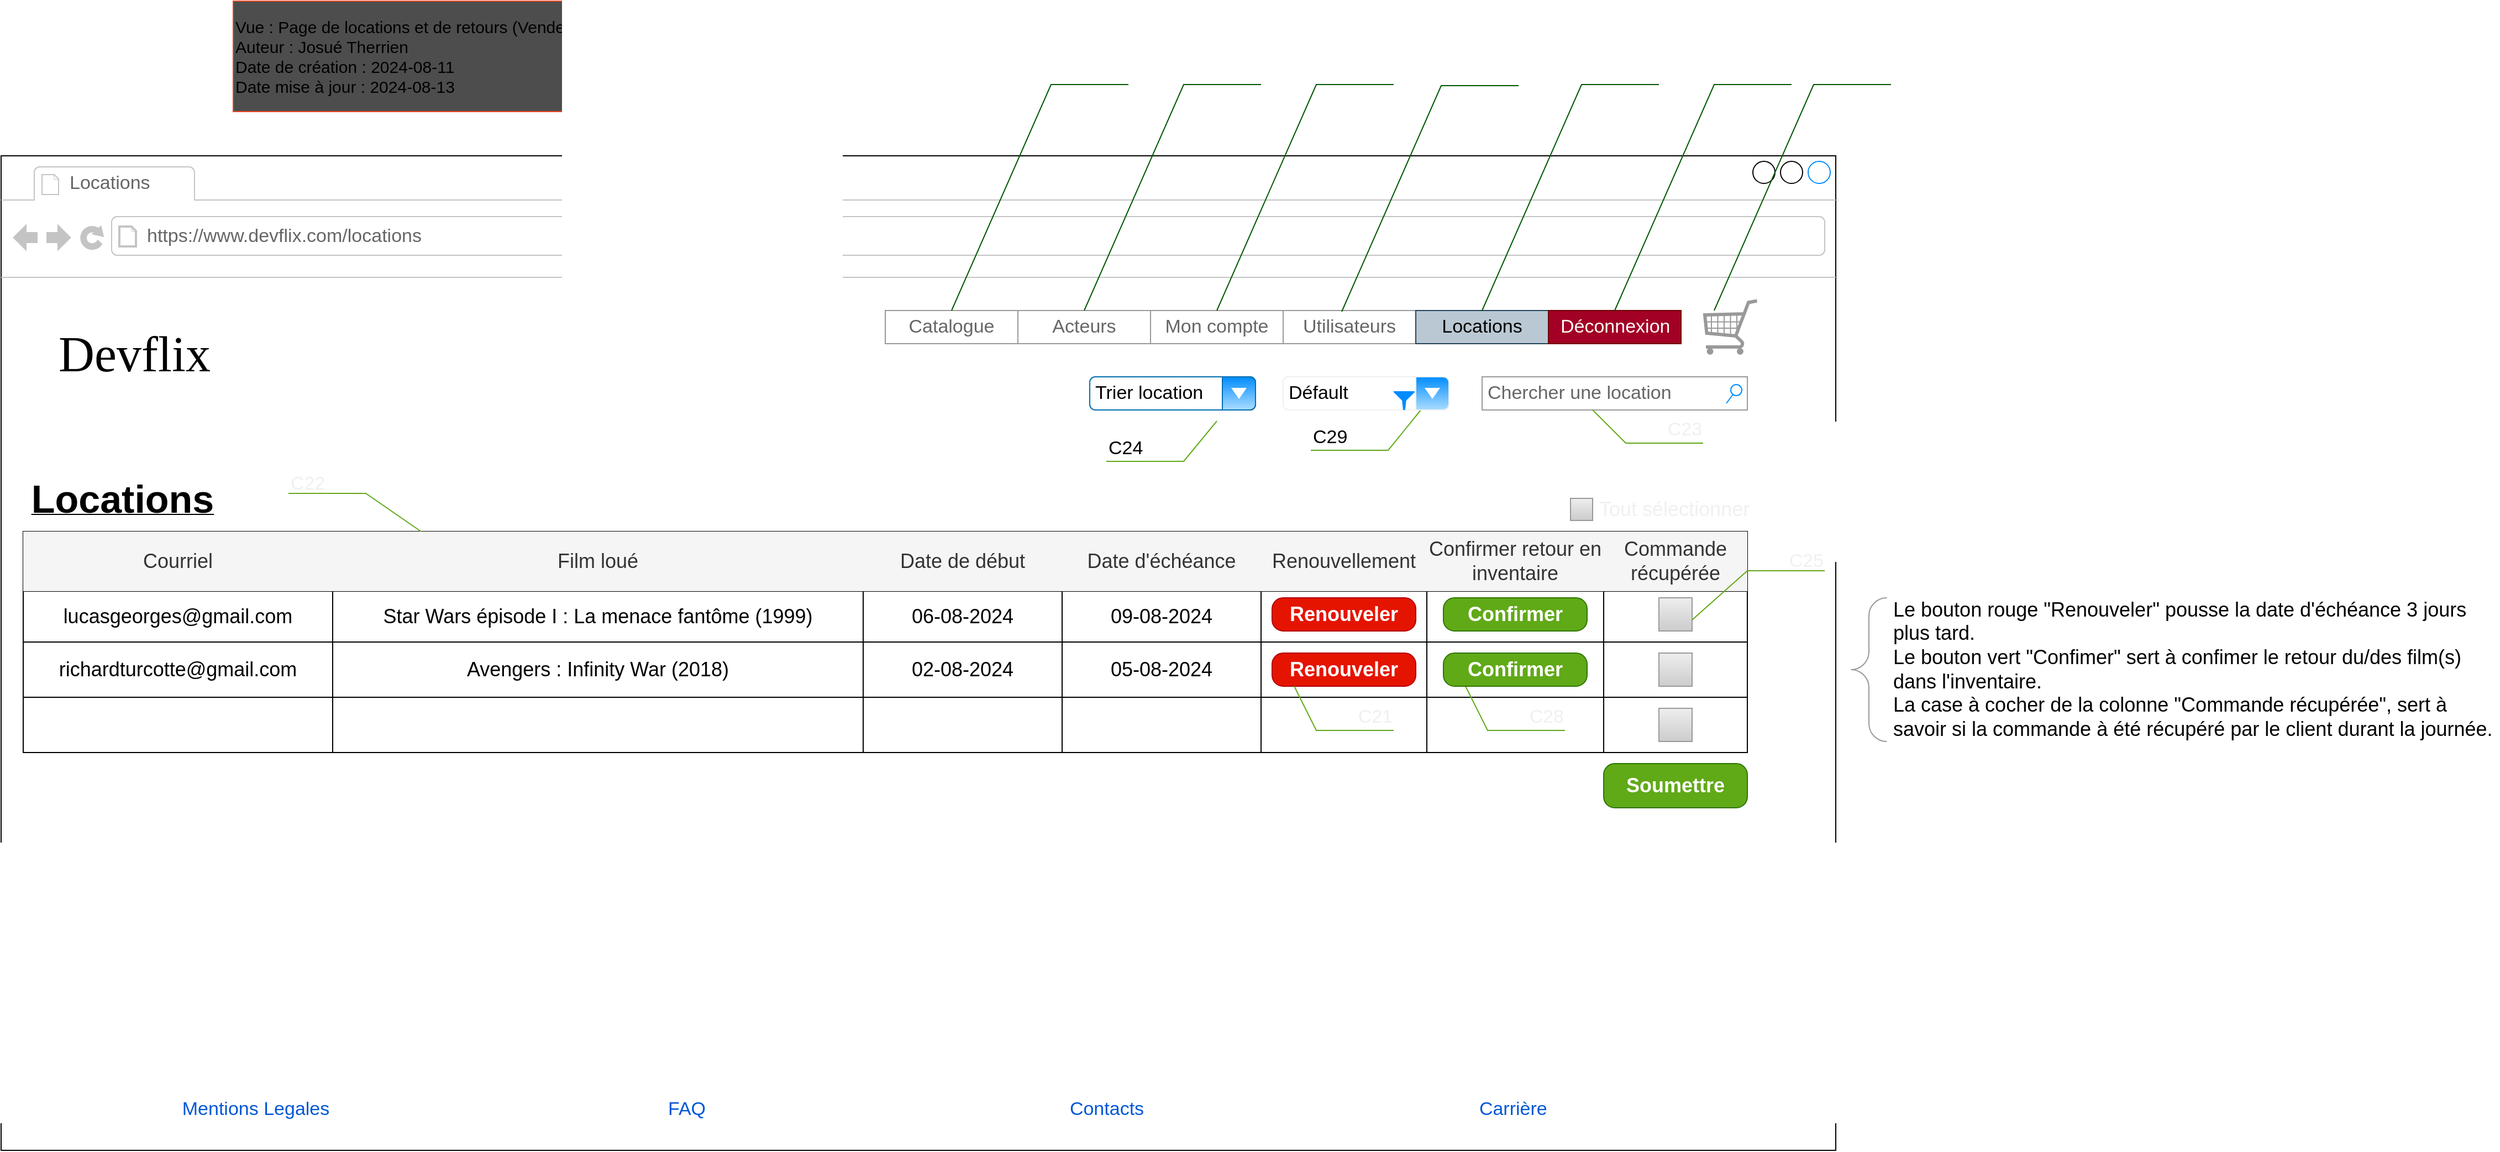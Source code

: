 <mxfile version="21.7.5" type="device">
  <diagram name="Page-1" id="HVN4WzkarxbkS2Vz0N3N">
    <mxGraphModel dx="2607" dy="2435" grid="1" gridSize="10" guides="1" tooltips="1" connect="1" arrows="1" fold="1" page="1" pageScale="1" pageWidth="1600" pageHeight="900" math="0" shadow="0">
      <root>
        <mxCell id="0" />
        <mxCell id="1" parent="0" />
        <mxCell id="bEMmbT1j2NkxgSVrj1q9-1" value="" style="strokeWidth=1;shadow=0;dashed=0;align=center;html=1;shape=mxgraph.mockup.containers.browserWindow;rSize=0;strokeColor2=#008cff;strokeColor3=#c4c4c4;mainText=,;recursiveResize=0;whiteSpace=wrap;spacingTop=0;horizontal=1;fontSize=20;" parent="1" vertex="1">
          <mxGeometry width="1660" height="900" as="geometry" />
        </mxCell>
        <mxCell id="bEMmbT1j2NkxgSVrj1q9-2" value="Locations" style="strokeWidth=1;shadow=0;dashed=0;align=center;html=1;shape=mxgraph.mockup.containers.anchor;fontSize=17;fontColor=#666666;align=left;whiteSpace=wrap;" parent="bEMmbT1j2NkxgSVrj1q9-1" vertex="1">
          <mxGeometry x="60" y="12" width="110" height="26" as="geometry" />
        </mxCell>
        <mxCell id="bEMmbT1j2NkxgSVrj1q9-3" value="https://www.devflix.com/locations" style="strokeWidth=1;shadow=0;dashed=0;align=center;html=1;shape=mxgraph.mockup.containers.anchor;rSize=0;fontSize=17;fontColor=#666666;align=left;" parent="bEMmbT1j2NkxgSVrj1q9-1" vertex="1">
          <mxGeometry x="130" y="60" width="250" height="26" as="geometry" />
        </mxCell>
        <mxCell id="bEMmbT1j2NkxgSVrj1q9-4" value="Chercher une location" style="strokeWidth=1;shadow=0;dashed=0;align=center;html=1;shape=mxgraph.mockup.forms.searchBox;strokeColor=#999999;mainText=;strokeColor2=#008cff;fontColor=#666666;fontSize=17;align=left;spacingLeft=3;whiteSpace=wrap;container=1;" parent="bEMmbT1j2NkxgSVrj1q9-1" vertex="1">
          <mxGeometry x="1340" y="200" width="240" height="30" as="geometry" />
        </mxCell>
        <mxCell id="bEMmbT1j2NkxgSVrj1q9-5" value="&lt;b&gt;&lt;u&gt;&lt;font style=&quot;font-size: 35px;&quot;&gt;Locations&lt;/font&gt;&lt;/u&gt;&lt;/b&gt;" style="text;html=1;strokeColor=none;fillColor=none;align=center;verticalAlign=middle;whiteSpace=wrap;rounded=0;" parent="bEMmbT1j2NkxgSVrj1q9-1" vertex="1">
          <mxGeometry x="20" y="280" width="180" height="60" as="geometry" />
        </mxCell>
        <mxCell id="bEMmbT1j2NkxgSVrj1q9-6" value="C29" style="strokeWidth=1;shadow=0;dashed=0;align=center;html=1;shape=mxgraph.mockup.text.callout;linkText=;textSize=17;textColor=#666666;callDir=SW;callStyle=line;fontSize=17;align=left;verticalAlign=bottom;strokeColor=#60A917;" parent="bEMmbT1j2NkxgSVrj1q9-1" vertex="1">
          <mxGeometry x="1185" y="229.5" width="100" height="37" as="geometry" />
        </mxCell>
        <mxCell id="bEMmbT1j2NkxgSVrj1q9-7" value="&lt;font color=&quot;#f0f0f0&quot;&gt;C23&lt;/font&gt;" style="strokeWidth=1;shadow=0;dashed=0;align=center;html=1;shape=mxgraph.mockup.text.callout;linkText=;textSize=17;textColor=#666666;callDir=SE;callStyle=line;fontSize=17;fontColor=#666666;align=right;verticalAlign=bottom;strokeColor=#60A917;" parent="bEMmbT1j2NkxgSVrj1q9-1" vertex="1">
          <mxGeometry x="1440" y="230" width="100" height="30" as="geometry" />
        </mxCell>
        <mxCell id="bEMmbT1j2NkxgSVrj1q9-9" value="&lt;font color=&quot;#000000&quot;&gt;Défault&lt;/font&gt;" style="strokeWidth=1;shadow=0;dashed=0;align=center;html=1;shape=mxgraph.mockup.forms.comboBox;strokeColor=#F0F0F0;fillColor=#008CFF;align=left;fillColor2=#aaddff;mainText=;fontColor=#ffffff;fontSize=17;spacingLeft=3;labelBackgroundColor=none;" parent="bEMmbT1j2NkxgSVrj1q9-1" vertex="1">
          <mxGeometry x="1160" y="200" width="150" height="30" as="geometry" />
        </mxCell>
        <mxCell id="bEMmbT1j2NkxgSVrj1q9-10" value="" style="sketch=0;aspect=fixed;pointerEvents=1;shadow=0;dashed=0;html=1;strokeColor=none;labelPosition=center;verticalLabelPosition=bottom;verticalAlign=top;align=center;fillColor=#008cff;shape=mxgraph.mscae.enterprise.filter;container=1;" parent="bEMmbT1j2NkxgSVrj1q9-1" vertex="1">
          <mxGeometry x="1260" y="213" width="18.89" height="17" as="geometry">
            <mxRectangle x="580" y="120" width="50" height="40" as="alternateBounds" />
          </mxGeometry>
        </mxCell>
        <mxCell id="bEMmbT1j2NkxgSVrj1q9-11" value="" style="shape=table;startSize=0;container=1;collapsible=0;childLayout=tableLayout;fontSize=18;" parent="bEMmbT1j2NkxgSVrj1q9-1" vertex="1">
          <mxGeometry x="20" y="340" width="1560" height="200" as="geometry" />
        </mxCell>
        <mxCell id="bEMmbT1j2NkxgSVrj1q9-12" style="shape=tableRow;horizontal=0;startSize=0;swimlaneHead=0;swimlaneBody=0;strokeColor=inherit;top=0;left=0;bottom=0;right=0;collapsible=0;dropTarget=0;fillColor=none;points=[[0,0.5],[1,0.5]];portConstraint=eastwest;fontSize=18;" parent="bEMmbT1j2NkxgSVrj1q9-11" vertex="1">
          <mxGeometry width="1560" height="54" as="geometry" />
        </mxCell>
        <mxCell id="bEMmbT1j2NkxgSVrj1q9-13" value="Courriel" style="shape=partialRectangle;html=1;whiteSpace=wrap;connectable=0;overflow=hidden;top=0;left=0;bottom=0;right=0;pointerEvents=1;fontSize=18;fillColor=#f5f5f5;strokeColor=#666666;strokeWidth=1;fillStyle=auto;fontColor=#333333;" parent="bEMmbT1j2NkxgSVrj1q9-12" vertex="1">
          <mxGeometry width="280" height="54" as="geometry">
            <mxRectangle width="280" height="54" as="alternateBounds" />
          </mxGeometry>
        </mxCell>
        <mxCell id="bEMmbT1j2NkxgSVrj1q9-14" value="Film loué" style="shape=partialRectangle;html=1;whiteSpace=wrap;connectable=0;strokeColor=#666666;overflow=hidden;fillColor=#f5f5f5;top=0;left=0;bottom=0;right=0;pointerEvents=1;fontSize=18;fontColor=#333333;" parent="bEMmbT1j2NkxgSVrj1q9-12" vertex="1">
          <mxGeometry x="280" width="480" height="54" as="geometry">
            <mxRectangle width="480" height="54" as="alternateBounds" />
          </mxGeometry>
        </mxCell>
        <mxCell id="bEMmbT1j2NkxgSVrj1q9-15" value="Date de début" style="shape=partialRectangle;html=1;whiteSpace=wrap;connectable=0;strokeColor=#666666;overflow=hidden;fillColor=#f5f5f5;top=0;left=0;bottom=0;right=0;pointerEvents=1;fontSize=18;fontColor=#333333;" parent="bEMmbT1j2NkxgSVrj1q9-12" vertex="1">
          <mxGeometry x="760" width="180" height="54" as="geometry">
            <mxRectangle width="180" height="54" as="alternateBounds" />
          </mxGeometry>
        </mxCell>
        <mxCell id="bEMmbT1j2NkxgSVrj1q9-16" value="Date d&#39;échéance" style="shape=partialRectangle;html=1;whiteSpace=wrap;connectable=0;strokeColor=#666666;overflow=hidden;fillColor=#f5f5f5;top=0;left=0;bottom=0;right=0;pointerEvents=1;fontSize=18;fontColor=#333333;" parent="bEMmbT1j2NkxgSVrj1q9-12" vertex="1">
          <mxGeometry x="940" width="180" height="54" as="geometry">
            <mxRectangle width="180" height="54" as="alternateBounds" />
          </mxGeometry>
        </mxCell>
        <mxCell id="bEMmbT1j2NkxgSVrj1q9-17" value="Renouvellement" style="shape=partialRectangle;html=1;whiteSpace=wrap;connectable=0;strokeColor=#666666;overflow=hidden;fillColor=#f5f5f5;top=0;left=0;bottom=0;right=0;pointerEvents=1;fontSize=18;fontColor=#333333;" parent="bEMmbT1j2NkxgSVrj1q9-12" vertex="1">
          <mxGeometry x="1120" width="150" height="54" as="geometry">
            <mxRectangle width="150" height="54" as="alternateBounds" />
          </mxGeometry>
        </mxCell>
        <mxCell id="bEMmbT1j2NkxgSVrj1q9-74" value="Confirmer retour en inventaire" style="shape=partialRectangle;html=1;whiteSpace=wrap;connectable=0;strokeColor=#666666;overflow=hidden;fillColor=#f5f5f5;top=0;left=0;bottom=0;right=0;pointerEvents=1;fontSize=18;fontColor=#333333;" parent="bEMmbT1j2NkxgSVrj1q9-12" vertex="1">
          <mxGeometry x="1270" width="160" height="54" as="geometry">
            <mxRectangle width="160" height="54" as="alternateBounds" />
          </mxGeometry>
        </mxCell>
        <mxCell id="BPPYJYvA0qmpn3tpTG_3-31" value="Commande récupérée" style="shape=partialRectangle;html=1;whiteSpace=wrap;connectable=0;strokeColor=#666666;overflow=hidden;fillColor=#f5f5f5;top=0;left=0;bottom=0;right=0;pointerEvents=1;fontSize=18;fontColor=#333333;" parent="bEMmbT1j2NkxgSVrj1q9-12" vertex="1">
          <mxGeometry x="1430" width="130" height="54" as="geometry">
            <mxRectangle width="130" height="54" as="alternateBounds" />
          </mxGeometry>
        </mxCell>
        <mxCell id="bEMmbT1j2NkxgSVrj1q9-18" value="" style="shape=tableRow;horizontal=0;startSize=0;swimlaneHead=0;swimlaneBody=0;strokeColor=inherit;top=0;left=0;bottom=0;right=0;collapsible=0;dropTarget=0;fillColor=none;points=[[0,0.5],[1,0.5]];portConstraint=eastwest;fontSize=18;" parent="bEMmbT1j2NkxgSVrj1q9-11" vertex="1">
          <mxGeometry y="54" width="1560" height="46" as="geometry" />
        </mxCell>
        <mxCell id="bEMmbT1j2NkxgSVrj1q9-19" value="lucasgeorges@gmail.com" style="shape=partialRectangle;html=1;whiteSpace=wrap;connectable=0;strokeColor=inherit;overflow=hidden;fillColor=none;top=0;left=0;bottom=0;right=0;pointerEvents=1;fontSize=18;" parent="bEMmbT1j2NkxgSVrj1q9-18" vertex="1">
          <mxGeometry width="280" height="46" as="geometry">
            <mxRectangle width="280" height="46" as="alternateBounds" />
          </mxGeometry>
        </mxCell>
        <mxCell id="bEMmbT1j2NkxgSVrj1q9-20" value="Star Wars épisode I : La menace fantôme (1999)" style="shape=partialRectangle;html=1;whiteSpace=wrap;connectable=0;strokeColor=inherit;overflow=hidden;fillColor=none;top=0;left=0;bottom=0;right=0;pointerEvents=1;fontSize=18;" parent="bEMmbT1j2NkxgSVrj1q9-18" vertex="1">
          <mxGeometry x="280" width="480" height="46" as="geometry">
            <mxRectangle width="480" height="46" as="alternateBounds" />
          </mxGeometry>
        </mxCell>
        <mxCell id="bEMmbT1j2NkxgSVrj1q9-21" value="06-08-2024" style="shape=partialRectangle;html=1;whiteSpace=wrap;connectable=0;strokeColor=inherit;overflow=hidden;fillColor=none;top=0;left=0;bottom=0;right=0;pointerEvents=1;fontSize=18;" parent="bEMmbT1j2NkxgSVrj1q9-18" vertex="1">
          <mxGeometry x="760" width="180" height="46" as="geometry">
            <mxRectangle width="180" height="46" as="alternateBounds" />
          </mxGeometry>
        </mxCell>
        <mxCell id="bEMmbT1j2NkxgSVrj1q9-22" value="09-08-2024" style="shape=partialRectangle;html=1;whiteSpace=wrap;connectable=0;strokeColor=inherit;overflow=hidden;fillColor=none;top=0;left=0;bottom=0;right=0;pointerEvents=1;fontSize=18;" parent="bEMmbT1j2NkxgSVrj1q9-18" vertex="1">
          <mxGeometry x="940" width="180" height="46" as="geometry">
            <mxRectangle width="180" height="46" as="alternateBounds" />
          </mxGeometry>
        </mxCell>
        <mxCell id="bEMmbT1j2NkxgSVrj1q9-23" style="shape=partialRectangle;html=1;whiteSpace=wrap;connectable=0;strokeColor=inherit;overflow=hidden;fillColor=none;top=0;left=0;bottom=0;right=0;pointerEvents=1;fontSize=18;" parent="bEMmbT1j2NkxgSVrj1q9-18" vertex="1">
          <mxGeometry x="1120" width="150" height="46" as="geometry">
            <mxRectangle width="150" height="46" as="alternateBounds" />
          </mxGeometry>
        </mxCell>
        <mxCell id="bEMmbT1j2NkxgSVrj1q9-75" style="shape=partialRectangle;html=1;whiteSpace=wrap;connectable=0;strokeColor=inherit;overflow=hidden;fillColor=none;top=0;left=0;bottom=0;right=0;pointerEvents=1;fontSize=18;" parent="bEMmbT1j2NkxgSVrj1q9-18" vertex="1">
          <mxGeometry x="1270" width="160" height="46" as="geometry">
            <mxRectangle width="160" height="46" as="alternateBounds" />
          </mxGeometry>
        </mxCell>
        <mxCell id="BPPYJYvA0qmpn3tpTG_3-32" style="shape=partialRectangle;html=1;whiteSpace=wrap;connectable=0;strokeColor=inherit;overflow=hidden;fillColor=none;top=0;left=0;bottom=0;right=0;pointerEvents=1;fontSize=18;" parent="bEMmbT1j2NkxgSVrj1q9-18" vertex="1">
          <mxGeometry x="1430" width="130" height="46" as="geometry">
            <mxRectangle width="130" height="46" as="alternateBounds" />
          </mxGeometry>
        </mxCell>
        <mxCell id="bEMmbT1j2NkxgSVrj1q9-24" value="" style="shape=tableRow;horizontal=0;startSize=0;swimlaneHead=0;swimlaneBody=0;strokeColor=inherit;top=0;left=0;bottom=0;right=0;collapsible=0;dropTarget=0;fillColor=none;points=[[0,0.5],[1,0.5]];portConstraint=eastwest;fontSize=18;" parent="bEMmbT1j2NkxgSVrj1q9-11" vertex="1">
          <mxGeometry y="100" width="1560" height="50" as="geometry" />
        </mxCell>
        <mxCell id="bEMmbT1j2NkxgSVrj1q9-25" value="richardturcotte@gmail.com" style="shape=partialRectangle;html=1;whiteSpace=wrap;connectable=0;overflow=hidden;top=0;left=0;bottom=0;right=0;pointerEvents=1;fontSize=18;fillColor=none;" parent="bEMmbT1j2NkxgSVrj1q9-24" vertex="1">
          <mxGeometry width="280" height="50" as="geometry">
            <mxRectangle width="280" height="50" as="alternateBounds" />
          </mxGeometry>
        </mxCell>
        <mxCell id="bEMmbT1j2NkxgSVrj1q9-26" value="Avengers : Infinity War (2018)" style="shape=partialRectangle;html=1;whiteSpace=wrap;connectable=0;overflow=hidden;top=0;left=0;bottom=0;right=0;pointerEvents=1;fontSize=18;fillColor=none;" parent="bEMmbT1j2NkxgSVrj1q9-24" vertex="1">
          <mxGeometry x="280" width="480" height="50" as="geometry">
            <mxRectangle width="480" height="50" as="alternateBounds" />
          </mxGeometry>
        </mxCell>
        <mxCell id="bEMmbT1j2NkxgSVrj1q9-27" value="02-08-2024" style="shape=partialRectangle;html=1;whiteSpace=wrap;connectable=0;overflow=hidden;top=0;left=0;bottom=0;right=0;pointerEvents=1;fontSize=18;fillColor=none;" parent="bEMmbT1j2NkxgSVrj1q9-24" vertex="1">
          <mxGeometry x="760" width="180" height="50" as="geometry">
            <mxRectangle width="180" height="50" as="alternateBounds" />
          </mxGeometry>
        </mxCell>
        <mxCell id="bEMmbT1j2NkxgSVrj1q9-28" value="05-08-2024" style="shape=partialRectangle;html=1;whiteSpace=wrap;connectable=0;overflow=hidden;top=0;left=0;bottom=0;right=0;pointerEvents=1;fontSize=18;fillColor=none;" parent="bEMmbT1j2NkxgSVrj1q9-24" vertex="1">
          <mxGeometry x="940" width="180" height="50" as="geometry">
            <mxRectangle width="180" height="50" as="alternateBounds" />
          </mxGeometry>
        </mxCell>
        <mxCell id="bEMmbT1j2NkxgSVrj1q9-29" style="shape=partialRectangle;html=1;whiteSpace=wrap;connectable=0;overflow=hidden;top=0;left=0;bottom=0;right=0;pointerEvents=1;fontSize=18;fillColor=none;" parent="bEMmbT1j2NkxgSVrj1q9-24" vertex="1">
          <mxGeometry x="1120" width="150" height="50" as="geometry">
            <mxRectangle width="150" height="50" as="alternateBounds" />
          </mxGeometry>
        </mxCell>
        <mxCell id="bEMmbT1j2NkxgSVrj1q9-76" style="shape=partialRectangle;html=1;whiteSpace=wrap;connectable=0;overflow=hidden;top=0;left=0;bottom=0;right=0;pointerEvents=1;fontSize=18;fillColor=none;" parent="bEMmbT1j2NkxgSVrj1q9-24" vertex="1">
          <mxGeometry x="1270" width="160" height="50" as="geometry">
            <mxRectangle width="160" height="50" as="alternateBounds" />
          </mxGeometry>
        </mxCell>
        <mxCell id="BPPYJYvA0qmpn3tpTG_3-33" style="shape=partialRectangle;html=1;whiteSpace=wrap;connectable=0;overflow=hidden;top=0;left=0;bottom=0;right=0;pointerEvents=1;fontSize=18;fillColor=none;" parent="bEMmbT1j2NkxgSVrj1q9-24" vertex="1">
          <mxGeometry x="1430" width="130" height="50" as="geometry">
            <mxRectangle width="130" height="50" as="alternateBounds" />
          </mxGeometry>
        </mxCell>
        <mxCell id="BPPYJYvA0qmpn3tpTG_3-24" style="shape=tableRow;horizontal=0;startSize=0;swimlaneHead=0;swimlaneBody=0;strokeColor=inherit;top=0;left=0;bottom=0;right=0;collapsible=0;dropTarget=0;fillColor=none;points=[[0,0.5],[1,0.5]];portConstraint=eastwest;fontSize=18;" parent="bEMmbT1j2NkxgSVrj1q9-11" vertex="1">
          <mxGeometry y="150" width="1560" height="50" as="geometry" />
        </mxCell>
        <mxCell id="BPPYJYvA0qmpn3tpTG_3-25" style="shape=partialRectangle;html=1;whiteSpace=wrap;connectable=0;overflow=hidden;top=0;left=0;bottom=0;right=0;pointerEvents=1;fontSize=18;fillColor=none;" parent="BPPYJYvA0qmpn3tpTG_3-24" vertex="1">
          <mxGeometry width="280" height="50" as="geometry">
            <mxRectangle width="280" height="50" as="alternateBounds" />
          </mxGeometry>
        </mxCell>
        <mxCell id="BPPYJYvA0qmpn3tpTG_3-26" style="shape=partialRectangle;html=1;whiteSpace=wrap;connectable=0;overflow=hidden;top=0;left=0;bottom=0;right=0;pointerEvents=1;fontSize=18;fillColor=none;" parent="BPPYJYvA0qmpn3tpTG_3-24" vertex="1">
          <mxGeometry x="280" width="480" height="50" as="geometry">
            <mxRectangle width="480" height="50" as="alternateBounds" />
          </mxGeometry>
        </mxCell>
        <mxCell id="BPPYJYvA0qmpn3tpTG_3-27" style="shape=partialRectangle;html=1;whiteSpace=wrap;connectable=0;overflow=hidden;top=0;left=0;bottom=0;right=0;pointerEvents=1;fontSize=18;fillColor=none;" parent="BPPYJYvA0qmpn3tpTG_3-24" vertex="1">
          <mxGeometry x="760" width="180" height="50" as="geometry">
            <mxRectangle width="180" height="50" as="alternateBounds" />
          </mxGeometry>
        </mxCell>
        <mxCell id="BPPYJYvA0qmpn3tpTG_3-28" style="shape=partialRectangle;html=1;whiteSpace=wrap;connectable=0;overflow=hidden;top=0;left=0;bottom=0;right=0;pointerEvents=1;fontSize=18;fillColor=none;" parent="BPPYJYvA0qmpn3tpTG_3-24" vertex="1">
          <mxGeometry x="940" width="180" height="50" as="geometry">
            <mxRectangle width="180" height="50" as="alternateBounds" />
          </mxGeometry>
        </mxCell>
        <mxCell id="BPPYJYvA0qmpn3tpTG_3-29" style="shape=partialRectangle;html=1;whiteSpace=wrap;connectable=0;overflow=hidden;top=0;left=0;bottom=0;right=0;pointerEvents=1;fontSize=18;fillColor=none;" parent="BPPYJYvA0qmpn3tpTG_3-24" vertex="1">
          <mxGeometry x="1120" width="150" height="50" as="geometry">
            <mxRectangle width="150" height="50" as="alternateBounds" />
          </mxGeometry>
        </mxCell>
        <mxCell id="BPPYJYvA0qmpn3tpTG_3-30" style="shape=partialRectangle;html=1;whiteSpace=wrap;connectable=0;overflow=hidden;top=0;left=0;bottom=0;right=0;pointerEvents=1;fontSize=18;fillColor=none;" parent="BPPYJYvA0qmpn3tpTG_3-24" vertex="1">
          <mxGeometry x="1270" width="160" height="50" as="geometry">
            <mxRectangle width="160" height="50" as="alternateBounds" />
          </mxGeometry>
        </mxCell>
        <mxCell id="BPPYJYvA0qmpn3tpTG_3-34" style="shape=partialRectangle;html=1;whiteSpace=wrap;connectable=0;overflow=hidden;top=0;left=0;bottom=0;right=0;pointerEvents=1;fontSize=18;fillColor=none;" parent="BPPYJYvA0qmpn3tpTG_3-24" vertex="1">
          <mxGeometry x="1430" width="130" height="50" as="geometry">
            <mxRectangle width="130" height="50" as="alternateBounds" />
          </mxGeometry>
        </mxCell>
        <mxCell id="bEMmbT1j2NkxgSVrj1q9-48" value="Mentions Legales" style="fillColor=none;strokeColor=none;html=1;fontColor=#0057D8;align=center;verticalAlign=middle;fontStyle=0;fontSize=17;" parent="bEMmbT1j2NkxgSVrj1q9-1" vertex="1">
          <mxGeometry x="105" y="825" width="250" height="75" as="geometry" />
        </mxCell>
        <mxCell id="bEMmbT1j2NkxgSVrj1q9-49" value="FAQ" style="fillColor=none;strokeColor=none;html=1;fontColor=#0057D8;align=center;verticalAlign=middle;fontStyle=0;fontSize=17;fontFamily=Helvetica;" parent="bEMmbT1j2NkxgSVrj1q9-1" vertex="1">
          <mxGeometry x="495" y="825" width="250" height="75" as="geometry" />
        </mxCell>
        <mxCell id="bEMmbT1j2NkxgSVrj1q9-50" value="Contacts" style="fillColor=none;strokeColor=none;html=1;fontColor=#0057D8;align=center;verticalAlign=middle;fontStyle=0;fontSize=17;fontFamily=Helvetica;" parent="bEMmbT1j2NkxgSVrj1q9-1" vertex="1">
          <mxGeometry x="875" y="825" width="250" height="75" as="geometry" />
        </mxCell>
        <mxCell id="bEMmbT1j2NkxgSVrj1q9-51" value="Carrière&amp;nbsp;" style="fillColor=none;strokeColor=none;html=1;fontColor=#0057D8;align=center;verticalAlign=middle;fontStyle=0;fontSize=17;fontFamily=Helvetica;" parent="bEMmbT1j2NkxgSVrj1q9-1" vertex="1">
          <mxGeometry x="1245" y="825" width="250" height="75" as="geometry" />
        </mxCell>
        <mxCell id="bEMmbT1j2NkxgSVrj1q9-52" value="Devflix" style="text;html=1;points=[];align=left;verticalAlign=top;spacingTop=-4;fontSize=45;fontFamily=Verdana;" parent="bEMmbT1j2NkxgSVrj1q9-1" vertex="1">
          <mxGeometry x="50" y="150" width="340" height="50" as="geometry" />
        </mxCell>
        <mxCell id="bEMmbT1j2NkxgSVrj1q9-53" value="&lt;font style=&quot;font-size: 18px;&quot;&gt;Renouveler&lt;/font&gt;" style="strokeWidth=1;shadow=0;dashed=0;align=center;html=1;shape=mxgraph.mockup.buttons.button;strokeColor=#B20000;mainText=;buttonStyle=round;fontSize=17;fontStyle=1;fillColor=#e51400;whiteSpace=wrap;fontColor=#ffffff;" parent="bEMmbT1j2NkxgSVrj1q9-1" vertex="1">
          <mxGeometry x="1150" y="450" width="130" height="30" as="geometry" />
        </mxCell>
        <mxCell id="bEMmbT1j2NkxgSVrj1q9-54" value="C21" style="strokeWidth=1;shadow=0;dashed=0;align=center;html=1;shape=mxgraph.mockup.text.callout;linkText=;textSize=17;textColor=#666666;callDir=SE;callStyle=line;fontSize=17;fontColor=#F0F0F0;align=right;verticalAlign=bottom;strokeColor=#60A917;" parent="bEMmbT1j2NkxgSVrj1q9-1" vertex="1">
          <mxGeometry x="1170" y="480" width="90" height="40" as="geometry" />
        </mxCell>
        <mxCell id="bEMmbT1j2NkxgSVrj1q9-80" value="C28" style="strokeWidth=1;shadow=0;dashed=0;align=center;html=1;shape=mxgraph.mockup.text.callout;linkText=;textSize=17;textColor=#666666;callDir=SE;callStyle=line;fontSize=17;fontColor=#F0F0F0;align=right;verticalAlign=bottom;strokeColor=#60A917;" parent="bEMmbT1j2NkxgSVrj1q9-1" vertex="1">
          <mxGeometry x="1325" y="480" width="90" height="40" as="geometry" />
        </mxCell>
        <mxCell id="bEMmbT1j2NkxgSVrj1q9-81" value="&lt;font style=&quot;font-size: 18px;&quot;&gt;Confirmer&lt;/font&gt;" style="strokeWidth=1;shadow=0;dashed=0;align=center;html=1;shape=mxgraph.mockup.buttons.button;strokeColor=#2D7600;fontColor=#ffffff;mainText=;buttonStyle=round;fontSize=17;fontStyle=1;fillColor=#60a917;whiteSpace=wrap;" parent="bEMmbT1j2NkxgSVrj1q9-1" vertex="1">
          <mxGeometry x="1305" y="450" width="130" height="30" as="geometry" />
        </mxCell>
        <mxCell id="bEMmbT1j2NkxgSVrj1q9-83" value="&lt;font style=&quot;font-size: 18px;&quot;&gt;Confirmer&lt;/font&gt;" style="strokeWidth=1;shadow=0;dashed=0;align=center;html=1;shape=mxgraph.mockup.buttons.button;strokeColor=#2D7600;fontColor=#ffffff;mainText=;buttonStyle=round;fontSize=17;fontStyle=1;fillColor=#60a917;whiteSpace=wrap;" parent="bEMmbT1j2NkxgSVrj1q9-1" vertex="1">
          <mxGeometry x="1305" y="400" width="130" height="30" as="geometry" />
        </mxCell>
        <mxCell id="bEMmbT1j2NkxgSVrj1q9-84" value="&lt;font style=&quot;font-size: 18px;&quot;&gt;Renouveler&lt;/font&gt;" style="strokeWidth=1;shadow=0;dashed=0;align=center;html=1;shape=mxgraph.mockup.buttons.button;strokeColor=#B20000;mainText=;buttonStyle=round;fontSize=17;fontStyle=1;fillColor=#e51400;whiteSpace=wrap;fontColor=#ffffff;" parent="bEMmbT1j2NkxgSVrj1q9-1" vertex="1">
          <mxGeometry x="1150.0" y="400" width="130" height="30" as="geometry" />
        </mxCell>
        <mxCell id="BPPYJYvA0qmpn3tpTG_3-35" value="" style="strokeWidth=1;shadow=0;dashed=0;align=center;html=1;shape=mxgraph.mockup.forms.rrect;rSize=0;fillColor=#eeeeee;strokeColor=#999999;gradientColor=#cccccc;align=left;spacingLeft=4;fontSize=17;fontColor=#666666;labelPosition=right;" parent="bEMmbT1j2NkxgSVrj1q9-1" vertex="1">
          <mxGeometry x="1500" y="400" width="30" height="30" as="geometry" />
        </mxCell>
        <mxCell id="BPPYJYvA0qmpn3tpTG_3-36" value="&lt;font style=&quot;font-size: 18px;&quot;&gt;Soumettre&lt;/font&gt;" style="strokeWidth=1;shadow=0;dashed=0;align=center;html=1;shape=mxgraph.mockup.buttons.button;strokeColor=#2D7600;fontColor=#ffffff;mainText=;buttonStyle=round;fontSize=17;fontStyle=1;fillColor=#60a917;whiteSpace=wrap;" parent="bEMmbT1j2NkxgSVrj1q9-1" vertex="1">
          <mxGeometry x="1450" y="550" width="130" height="40" as="geometry" />
        </mxCell>
        <mxCell id="BPPYJYvA0qmpn3tpTG_3-37" value="" style="strokeWidth=1;shadow=0;dashed=0;align=center;html=1;shape=mxgraph.mockup.forms.rrect;rSize=0;fillColor=#eeeeee;strokeColor=#999999;gradientColor=#cccccc;align=left;spacingLeft=4;fontSize=17;fontColor=#666666;labelPosition=right;" parent="bEMmbT1j2NkxgSVrj1q9-1" vertex="1">
          <mxGeometry x="1500" y="450" width="30" height="30" as="geometry" />
        </mxCell>
        <mxCell id="BPPYJYvA0qmpn3tpTG_3-38" value="" style="strokeWidth=1;shadow=0;dashed=0;align=center;html=1;shape=mxgraph.mockup.forms.rrect;rSize=0;fillColor=#eeeeee;strokeColor=#999999;gradientColor=#cccccc;align=left;spacingLeft=4;fontSize=17;fontColor=#666666;labelPosition=right;" parent="bEMmbT1j2NkxgSVrj1q9-1" vertex="1">
          <mxGeometry x="1500" y="500" width="30" height="30" as="geometry" />
        </mxCell>
        <mxCell id="BPPYJYvA0qmpn3tpTG_3-42" value="Tout sélectionner" style="strokeWidth=1;shadow=0;dashed=0;align=center;html=1;shape=mxgraph.mockup.forms.rrect;rSize=0;fillColor=#eeeeee;strokeColor=#999999;gradientColor=#cccccc;align=left;spacingLeft=4;fontSize=18;fontColor=#F0F0F0;labelPosition=right;" parent="bEMmbT1j2NkxgSVrj1q9-1" vertex="1">
          <mxGeometry x="1420" y="310" width="20" height="20" as="geometry" />
        </mxCell>
        <mxCell id="BPPYJYvA0qmpn3tpTG_3-46" value="C24" style="strokeWidth=1;shadow=0;dashed=0;align=center;html=1;shape=mxgraph.mockup.text.callout;linkText=;textSize=17;textColor=#666666;callDir=SW;callStyle=line;fontSize=17;align=left;verticalAlign=bottom;strokeColor=#60A917;" parent="bEMmbT1j2NkxgSVrj1q9-1" vertex="1">
          <mxGeometry x="1000" y="240" width="100" height="36.5" as="geometry" />
        </mxCell>
        <mxCell id="BPPYJYvA0qmpn3tpTG_3-47" value="&lt;font color=&quot;#f0f0f0&quot;&gt;C22&lt;/font&gt;" style="strokeWidth=1;shadow=0;dashed=0;align=center;html=1;shape=mxgraph.mockup.text.callout;linkText=;textSize=17;textColor=#666666;callDir=NW;callStyle=line;fontSize=17;fontColor=#666666;align=left;verticalAlign=top;strokeColor=#60A917;flipH=0;" parent="bEMmbT1j2NkxgSVrj1q9-1" vertex="1">
          <mxGeometry x="260" y="280" width="120" height="60" as="geometry" />
        </mxCell>
        <mxCell id="ts4KLuVuUI1Cpz8fL1rG-1" value="&lt;font color=&quot;#f0f0f0&quot;&gt;C25&lt;/font&gt;" style="strokeWidth=1;shadow=0;dashed=0;align=center;html=1;shape=mxgraph.mockup.text.callout;linkText=;textSize=17;textColor=#666666;callDir=NE;callStyle=line;fontSize=17;fontColor=#666666;align=right;verticalAlign=top;strokeColor=#60A917;" vertex="1" parent="bEMmbT1j2NkxgSVrj1q9-1">
          <mxGeometry x="1530" y="350" width="120" height="70" as="geometry" />
        </mxCell>
        <mxCell id="bEMmbT1j2NkxgSVrj1q9-72" value="" style="labelPosition=right;align=left;strokeWidth=1;shape=mxgraph.mockup.markup.curlyBrace;html=1;shadow=0;dashed=0;strokeColor=#999999;direction=south;flipH=1;" parent="1" vertex="1">
          <mxGeometry x="1670" y="400" width="40" height="130" as="geometry" />
        </mxCell>
        <mxCell id="bEMmbT1j2NkxgSVrj1q9-73" value="&lt;font style=&quot;font-size: 18px;&quot;&gt;Le bouton rouge &quot;Renouveler&quot; pousse la date d&#39;échéance 3 jours plus tard.&lt;br&gt;Le bouton vert &quot;Confimer&quot; sert à confimer le retour du/des film(s) dans l&#39;inventaire.&lt;br&gt;La case à cocher de la colonne &quot;Commande récupérée&quot;, sert à savoir si la commande à été récupéré par le client durant la journée.&lt;br&gt;&lt;/font&gt;" style="text;html=1;strokeColor=none;fillColor=none;align=left;verticalAlign=middle;whiteSpace=wrap;rounded=0;" parent="1" vertex="1">
          <mxGeometry x="1710" y="417.5" width="550" height="95" as="geometry" />
        </mxCell>
        <mxCell id="svUkmwiJ7DiEOeQE-FV4-1" value="&lt;font style=&quot;font-size: 15px;&quot;&gt;Vue : Page de locations et de retours (Vendeurs)&lt;br&gt;Auteur : Josué Therrien&lt;br&gt;Date de création : 2024-08-11&lt;br&gt;Date mise à jour : 2024-08-13&lt;/font&gt;" style="rounded=0;whiteSpace=wrap;html=1;align=left;fillColor=#4D4D4D;strokeColor=#F04624;" parent="1" vertex="1">
          <mxGeometry x="210" y="-140" width="419" height="100" as="geometry" />
        </mxCell>
        <mxCell id="ful-t7e2qjo3mLuP1FfM-1" value="" style="group;movable=1;resizable=1;rotatable=1;deletable=1;editable=1;locked=0;connectable=1;" parent="1" vertex="1" connectable="0">
          <mxGeometry x="780" y="-90" width="930" height="320" as="geometry" />
        </mxCell>
        <mxCell id="ful-t7e2qjo3mLuP1FfM-2" value="" style="swimlane;shape=mxgraph.bootstrap.anchor;strokeColor=#999999;fillColor=#ffffff;fontColor=#666666;childLayout=stackLayout;horizontal=0;startSize=0;horizontalStack=1;resizeParent=1;resizeParentMax=0;resizeLast=0;collapsible=0;marginBottom=0;whiteSpace=wrap;html=1;" parent="ful-t7e2qjo3mLuP1FfM-1" vertex="1">
          <mxGeometry x="20" y="230" width="720" height="30" as="geometry" />
        </mxCell>
        <mxCell id="ful-t7e2qjo3mLuP1FfM-3" value="Catalogue" style="text;strokeColor=inherit;align=center;verticalAlign=middle;spacingLeft=10;spacingRight=10;overflow=hidden;points=[[0,0.5],[1,0.5]];portConstraint=eastwest;rotatable=0;whiteSpace=wrap;html=1;fillColor=inherit;fontColor=inherit;fontSize=17;" parent="ful-t7e2qjo3mLuP1FfM-2" vertex="1">
          <mxGeometry width="120" height="30" as="geometry" />
        </mxCell>
        <mxCell id="ful-t7e2qjo3mLuP1FfM-4" value="Acteurs" style="text;strokeColor=inherit;align=center;verticalAlign=middle;spacingLeft=10;spacingRight=10;overflow=hidden;points=[[0,0.5],[1,0.5]];portConstraint=eastwest;rotatable=0;whiteSpace=wrap;html=1;fillColor=inherit;fontColor=inherit;fontSize=17;" parent="ful-t7e2qjo3mLuP1FfM-2" vertex="1">
          <mxGeometry x="120" width="120" height="30" as="geometry" />
        </mxCell>
        <mxCell id="ful-t7e2qjo3mLuP1FfM-5" value="Mon compte" style="text;strokeColor=inherit;align=center;verticalAlign=middle;spacingLeft=10;spacingRight=10;overflow=hidden;points=[[0,0.5],[1,0.5]];portConstraint=eastwest;rotatable=0;whiteSpace=wrap;html=1;fillColor=inherit;fontColor=inherit;fontSize=17;" parent="ful-t7e2qjo3mLuP1FfM-2" vertex="1">
          <mxGeometry x="240" width="120" height="30" as="geometry" />
        </mxCell>
        <mxCell id="ful-t7e2qjo3mLuP1FfM-6" value="Utilisateurs" style="text;strokeColor=inherit;align=center;verticalAlign=middle;spacingLeft=10;spacingRight=10;overflow=hidden;points=[[0,0.5],[1,0.5]];portConstraint=eastwest;rotatable=0;whiteSpace=wrap;html=1;fillColor=inherit;fontColor=inherit;fontSize=17;" parent="ful-t7e2qjo3mLuP1FfM-2" vertex="1">
          <mxGeometry x="360" width="120" height="30" as="geometry" />
        </mxCell>
        <mxCell id="ful-t7e2qjo3mLuP1FfM-7" value="Locations" style="text;strokeColor=#23445d;align=center;verticalAlign=middle;spacingLeft=10;spacingRight=10;overflow=hidden;points=[[0,0.5],[1,0.5]];portConstraint=eastwest;rotatable=0;whiteSpace=wrap;html=1;fillColor=#bac8d3;fontSize=17;" parent="ful-t7e2qjo3mLuP1FfM-2" vertex="1">
          <mxGeometry x="480" width="120" height="30" as="geometry" />
        </mxCell>
        <mxCell id="ful-t7e2qjo3mLuP1FfM-8" value="Déconnexion&amp;nbsp;" style="text;strokeColor=#6F0000;align=center;verticalAlign=middle;spacingLeft=10;spacingRight=10;overflow=hidden;points=[[0,0.5],[1,0.5]];portConstraint=eastwest;rotatable=0;whiteSpace=wrap;html=1;fillColor=#a20025;fontColor=#ffffff;fontSize=17;" parent="ful-t7e2qjo3mLuP1FfM-2" vertex="1">
          <mxGeometry x="600" width="120" height="30" as="geometry" />
        </mxCell>
        <mxCell id="ful-t7e2qjo3mLuP1FfM-9" value="C4" style="strokeWidth=1;shadow=0;dashed=0;align=center;html=1;shape=mxgraph.mockup.text.callout;linkText=;textSize=17;textColor=#666666;callDir=NE;callStyle=line;fontSize=17;align=right;verticalAlign=top;strokeColor=#005700;fillColor=#008a00;fontColor=#ffffff;" parent="ful-t7e2qjo3mLuP1FfM-1" vertex="1">
          <mxGeometry x="200" width="160" height="230" as="geometry" />
        </mxCell>
        <mxCell id="ful-t7e2qjo3mLuP1FfM-10" value="C1" style="strokeWidth=1;shadow=0;dashed=0;align=center;html=1;shape=mxgraph.mockup.text.callout;linkText=;textSize=17;textColor=#666666;callDir=NE;callStyle=line;fontSize=17;align=right;verticalAlign=top;strokeColor=#005700;fillColor=#008a00;fontColor=#ffffff;" parent="ful-t7e2qjo3mLuP1FfM-1" vertex="1">
          <mxGeometry x="80" width="160" height="230" as="geometry" />
        </mxCell>
        <mxCell id="ful-t7e2qjo3mLuP1FfM-11" value="C17" style="strokeWidth=1;shadow=0;dashed=0;align=center;html=1;shape=mxgraph.mockup.text.callout;linkText=;textSize=17;textColor=#666666;callDir=NE;callStyle=line;fontSize=17;align=right;verticalAlign=top;strokeColor=#005700;fillColor=#008a00;fontColor=#ffffff;" parent="ful-t7e2qjo3mLuP1FfM-1" vertex="1">
          <mxGeometry x="320" width="160" height="230" as="geometry" />
        </mxCell>
        <mxCell id="ful-t7e2qjo3mLuP1FfM-12" value="C19" style="strokeWidth=1;shadow=0;dashed=0;align=center;html=1;shape=mxgraph.mockup.text.callout;linkText=;textSize=17;textColor=#666666;callDir=NE;callStyle=line;fontSize=17;align=right;verticalAlign=top;strokeColor=#005700;fillColor=#008a00;fontColor=#ffffff;" parent="ful-t7e2qjo3mLuP1FfM-1" vertex="1">
          <mxGeometry x="560" width="160" height="230" as="geometry" />
        </mxCell>
        <mxCell id="ful-t7e2qjo3mLuP1FfM-13" value="" style="verticalLabelPosition=bottom;shadow=0;dashed=0;align=center;html=1;verticalAlign=top;strokeWidth=1;shape=mxgraph.mockup.misc.shoppingCart;strokeColor=#999999;" parent="ful-t7e2qjo3mLuP1FfM-1" vertex="1">
          <mxGeometry x="760" y="220" width="50" height="50" as="geometry" />
        </mxCell>
        <mxCell id="ful-t7e2qjo3mLuP1FfM-14" value="C46" style="strokeWidth=1;shadow=0;dashed=0;align=center;html=1;shape=mxgraph.mockup.text.callout;linkText=;textSize=17;textColor=#666666;callDir=NE;callStyle=line;fontSize=17;align=right;verticalAlign=top;strokeColor=#005700;fillColor=#008a00;fontColor=#ffffff;" parent="ful-t7e2qjo3mLuP1FfM-1" vertex="1">
          <mxGeometry x="680" width="160" height="230" as="geometry" />
        </mxCell>
        <mxCell id="ful-t7e2qjo3mLuP1FfM-15" value="C9" style="strokeWidth=1;shadow=0;dashed=0;align=center;html=1;shape=mxgraph.mockup.text.callout;linkText=;textSize=17;textColor=#666666;callDir=NE;callStyle=line;fontSize=17;align=right;verticalAlign=top;strokeColor=#005700;fillColor=#008a00;fontColor=#ffffff;container=0;" parent="ful-t7e2qjo3mLuP1FfM-1" vertex="1">
          <mxGeometry x="770" width="160" height="230" as="geometry" />
        </mxCell>
        <mxCell id="ful-t7e2qjo3mLuP1FfM-16" value="C42" style="strokeWidth=1;shadow=0;dashed=0;align=center;html=1;shape=mxgraph.mockup.text.callout;linkText=;textSize=17;textColor=#666666;callDir=NE;callStyle=line;fontSize=17;align=right;verticalAlign=top;strokeColor=#005700;fillColor=#008a00;fontColor=#ffffff;" parent="ful-t7e2qjo3mLuP1FfM-1" vertex="1">
          <mxGeometry x="433" y="1" width="160" height="230" as="geometry" />
        </mxCell>
        <mxCell id="BPPYJYvA0qmpn3tpTG_3-44" value="&lt;font color=&quot;#000000&quot;&gt;Trier location&lt;/font&gt;" style="strokeWidth=1;shadow=0;dashed=0;align=center;html=1;shape=mxgraph.mockup.forms.comboBox;strokeColor=#006EAF;fillColor=#008CFF;align=left;fillColor2=#aaddff;mainText=;fontColor=#ffffff;fontSize=17;spacingLeft=3;" parent="ful-t7e2qjo3mLuP1FfM-1" vertex="1">
          <mxGeometry x="205" y="290" width="150" height="30" as="geometry" />
        </mxCell>
      </root>
    </mxGraphModel>
  </diagram>
</mxfile>
